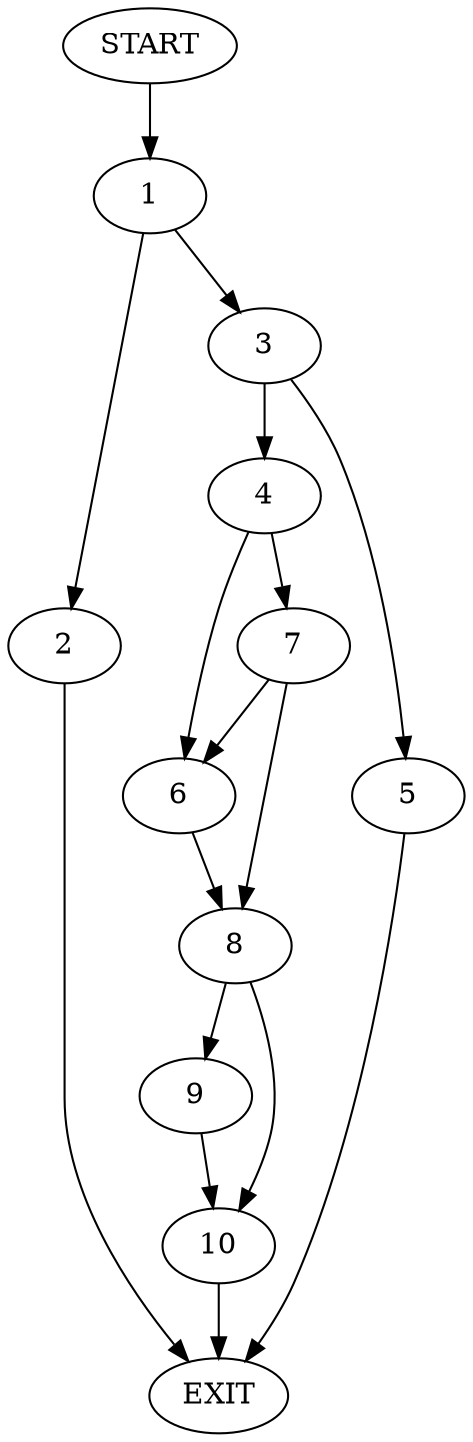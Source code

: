 digraph {
0 [label="START"]
11 [label="EXIT"]
0 -> 1
1 -> 2
1 -> 3
2 -> 11
3 -> 4
3 -> 5
4 -> 6
4 -> 7
5 -> 11
6 -> 8
7 -> 6
7 -> 8
8 -> 9
8 -> 10
10 -> 11
9 -> 10
}
